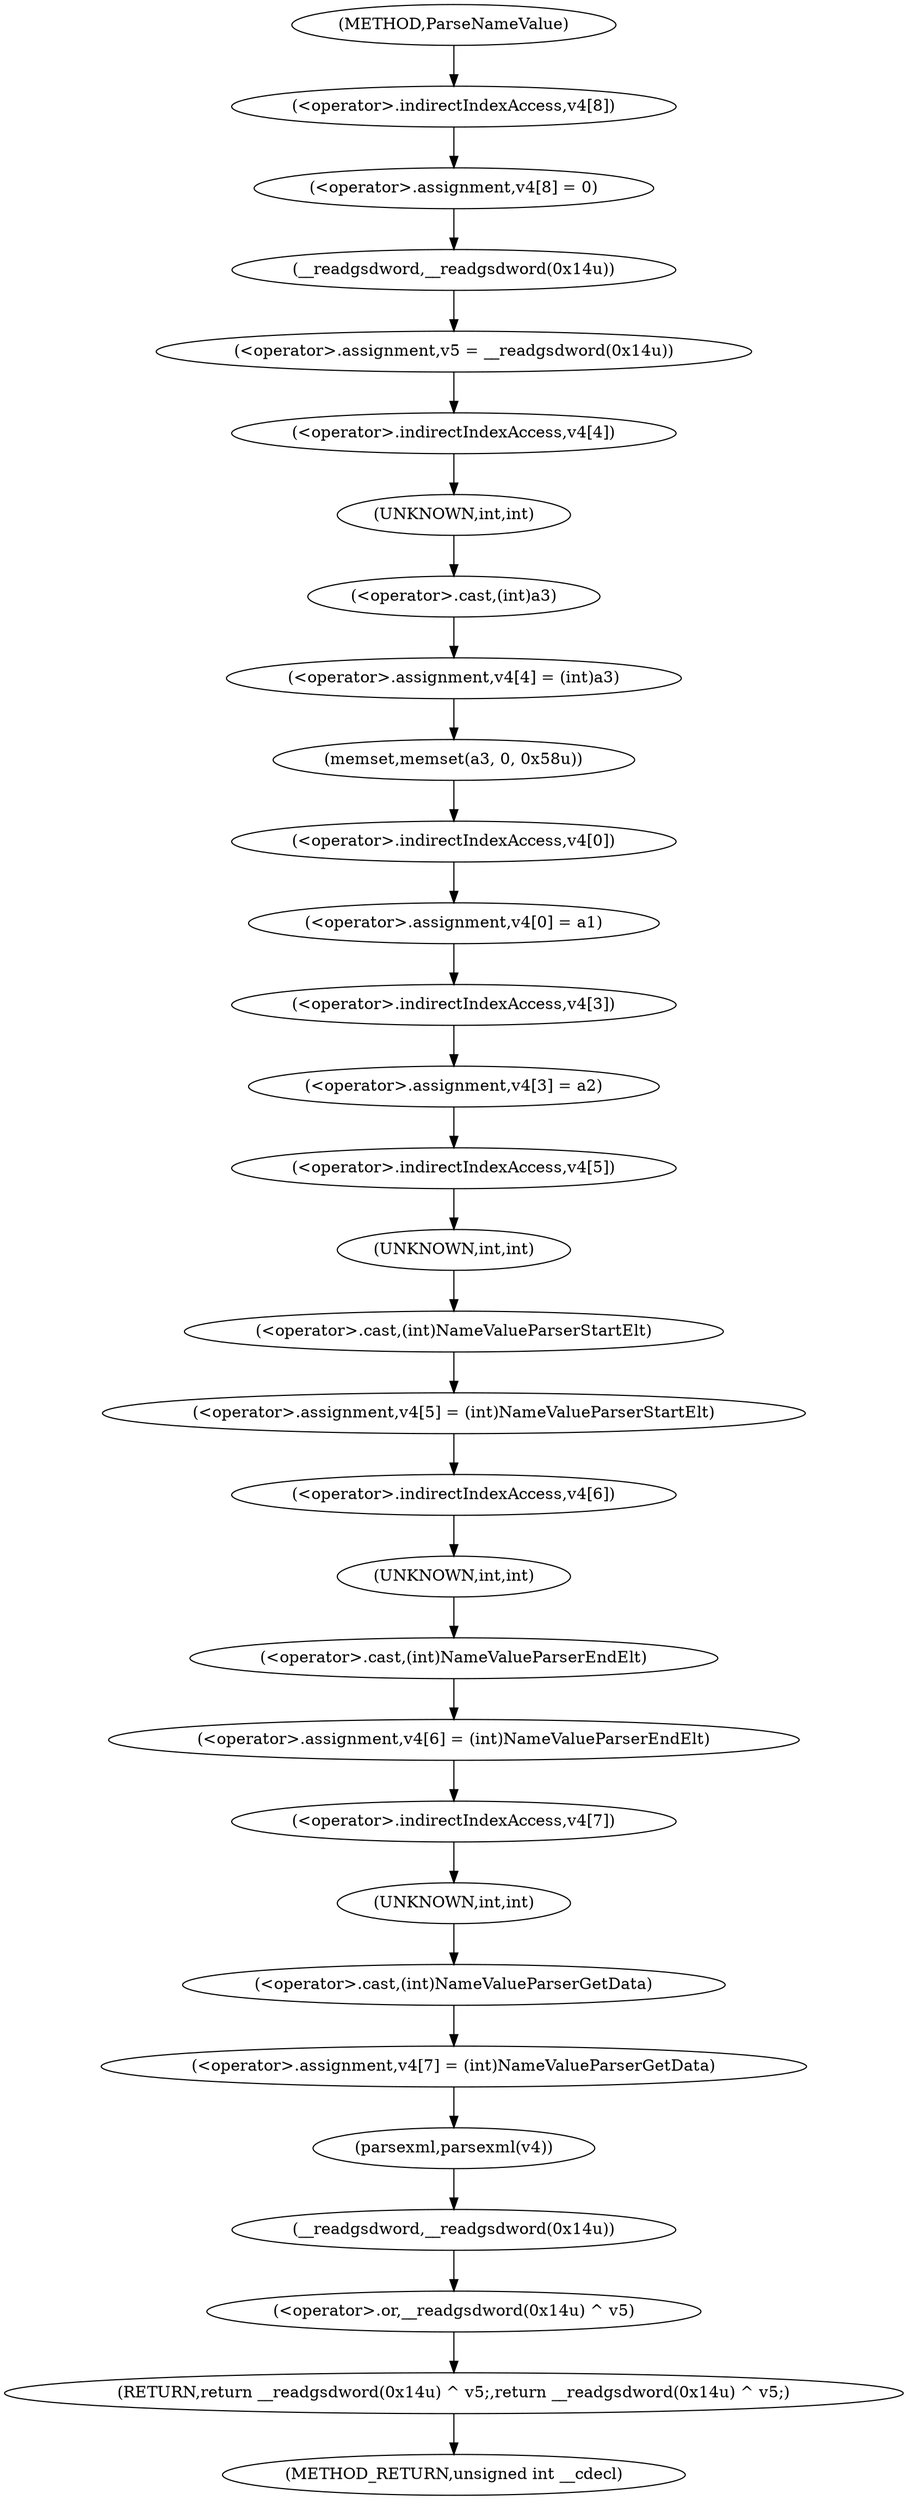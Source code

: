 digraph ParseNameValue {  
"1000110" [label = "(<operator>.assignment,v4[8] = 0)" ]
"1000111" [label = "(<operator>.indirectIndexAccess,v4[8])" ]
"1000115" [label = "(<operator>.assignment,v5 = __readgsdword(0x14u))" ]
"1000117" [label = "(__readgsdword,__readgsdword(0x14u))" ]
"1000119" [label = "(<operator>.assignment,v4[4] = (int)a3)" ]
"1000120" [label = "(<operator>.indirectIndexAccess,v4[4])" ]
"1000123" [label = "(<operator>.cast,(int)a3)" ]
"1000124" [label = "(UNKNOWN,int,int)" ]
"1000126" [label = "(memset,memset(a3, 0, 0x58u))" ]
"1000130" [label = "(<operator>.assignment,v4[0] = a1)" ]
"1000131" [label = "(<operator>.indirectIndexAccess,v4[0])" ]
"1000135" [label = "(<operator>.assignment,v4[3] = a2)" ]
"1000136" [label = "(<operator>.indirectIndexAccess,v4[3])" ]
"1000140" [label = "(<operator>.assignment,v4[5] = (int)NameValueParserStartElt)" ]
"1000141" [label = "(<operator>.indirectIndexAccess,v4[5])" ]
"1000144" [label = "(<operator>.cast,(int)NameValueParserStartElt)" ]
"1000145" [label = "(UNKNOWN,int,int)" ]
"1000147" [label = "(<operator>.assignment,v4[6] = (int)NameValueParserEndElt)" ]
"1000148" [label = "(<operator>.indirectIndexAccess,v4[6])" ]
"1000151" [label = "(<operator>.cast,(int)NameValueParserEndElt)" ]
"1000152" [label = "(UNKNOWN,int,int)" ]
"1000154" [label = "(<operator>.assignment,v4[7] = (int)NameValueParserGetData)" ]
"1000155" [label = "(<operator>.indirectIndexAccess,v4[7])" ]
"1000158" [label = "(<operator>.cast,(int)NameValueParserGetData)" ]
"1000159" [label = "(UNKNOWN,int,int)" ]
"1000161" [label = "(parsexml,parsexml(v4))" ]
"1000163" [label = "(RETURN,return __readgsdword(0x14u) ^ v5;,return __readgsdword(0x14u) ^ v5;)" ]
"1000164" [label = "(<operator>.or,__readgsdword(0x14u) ^ v5)" ]
"1000165" [label = "(__readgsdword,__readgsdword(0x14u))" ]
"1000103" [label = "(METHOD,ParseNameValue)" ]
"1000168" [label = "(METHOD_RETURN,unsigned int __cdecl)" ]
  "1000110" -> "1000117" 
  "1000111" -> "1000110" 
  "1000115" -> "1000120" 
  "1000117" -> "1000115" 
  "1000119" -> "1000126" 
  "1000120" -> "1000124" 
  "1000123" -> "1000119" 
  "1000124" -> "1000123" 
  "1000126" -> "1000131" 
  "1000130" -> "1000136" 
  "1000131" -> "1000130" 
  "1000135" -> "1000141" 
  "1000136" -> "1000135" 
  "1000140" -> "1000148" 
  "1000141" -> "1000145" 
  "1000144" -> "1000140" 
  "1000145" -> "1000144" 
  "1000147" -> "1000155" 
  "1000148" -> "1000152" 
  "1000151" -> "1000147" 
  "1000152" -> "1000151" 
  "1000154" -> "1000161" 
  "1000155" -> "1000159" 
  "1000158" -> "1000154" 
  "1000159" -> "1000158" 
  "1000161" -> "1000165" 
  "1000163" -> "1000168" 
  "1000164" -> "1000163" 
  "1000165" -> "1000164" 
  "1000103" -> "1000111" 
}
